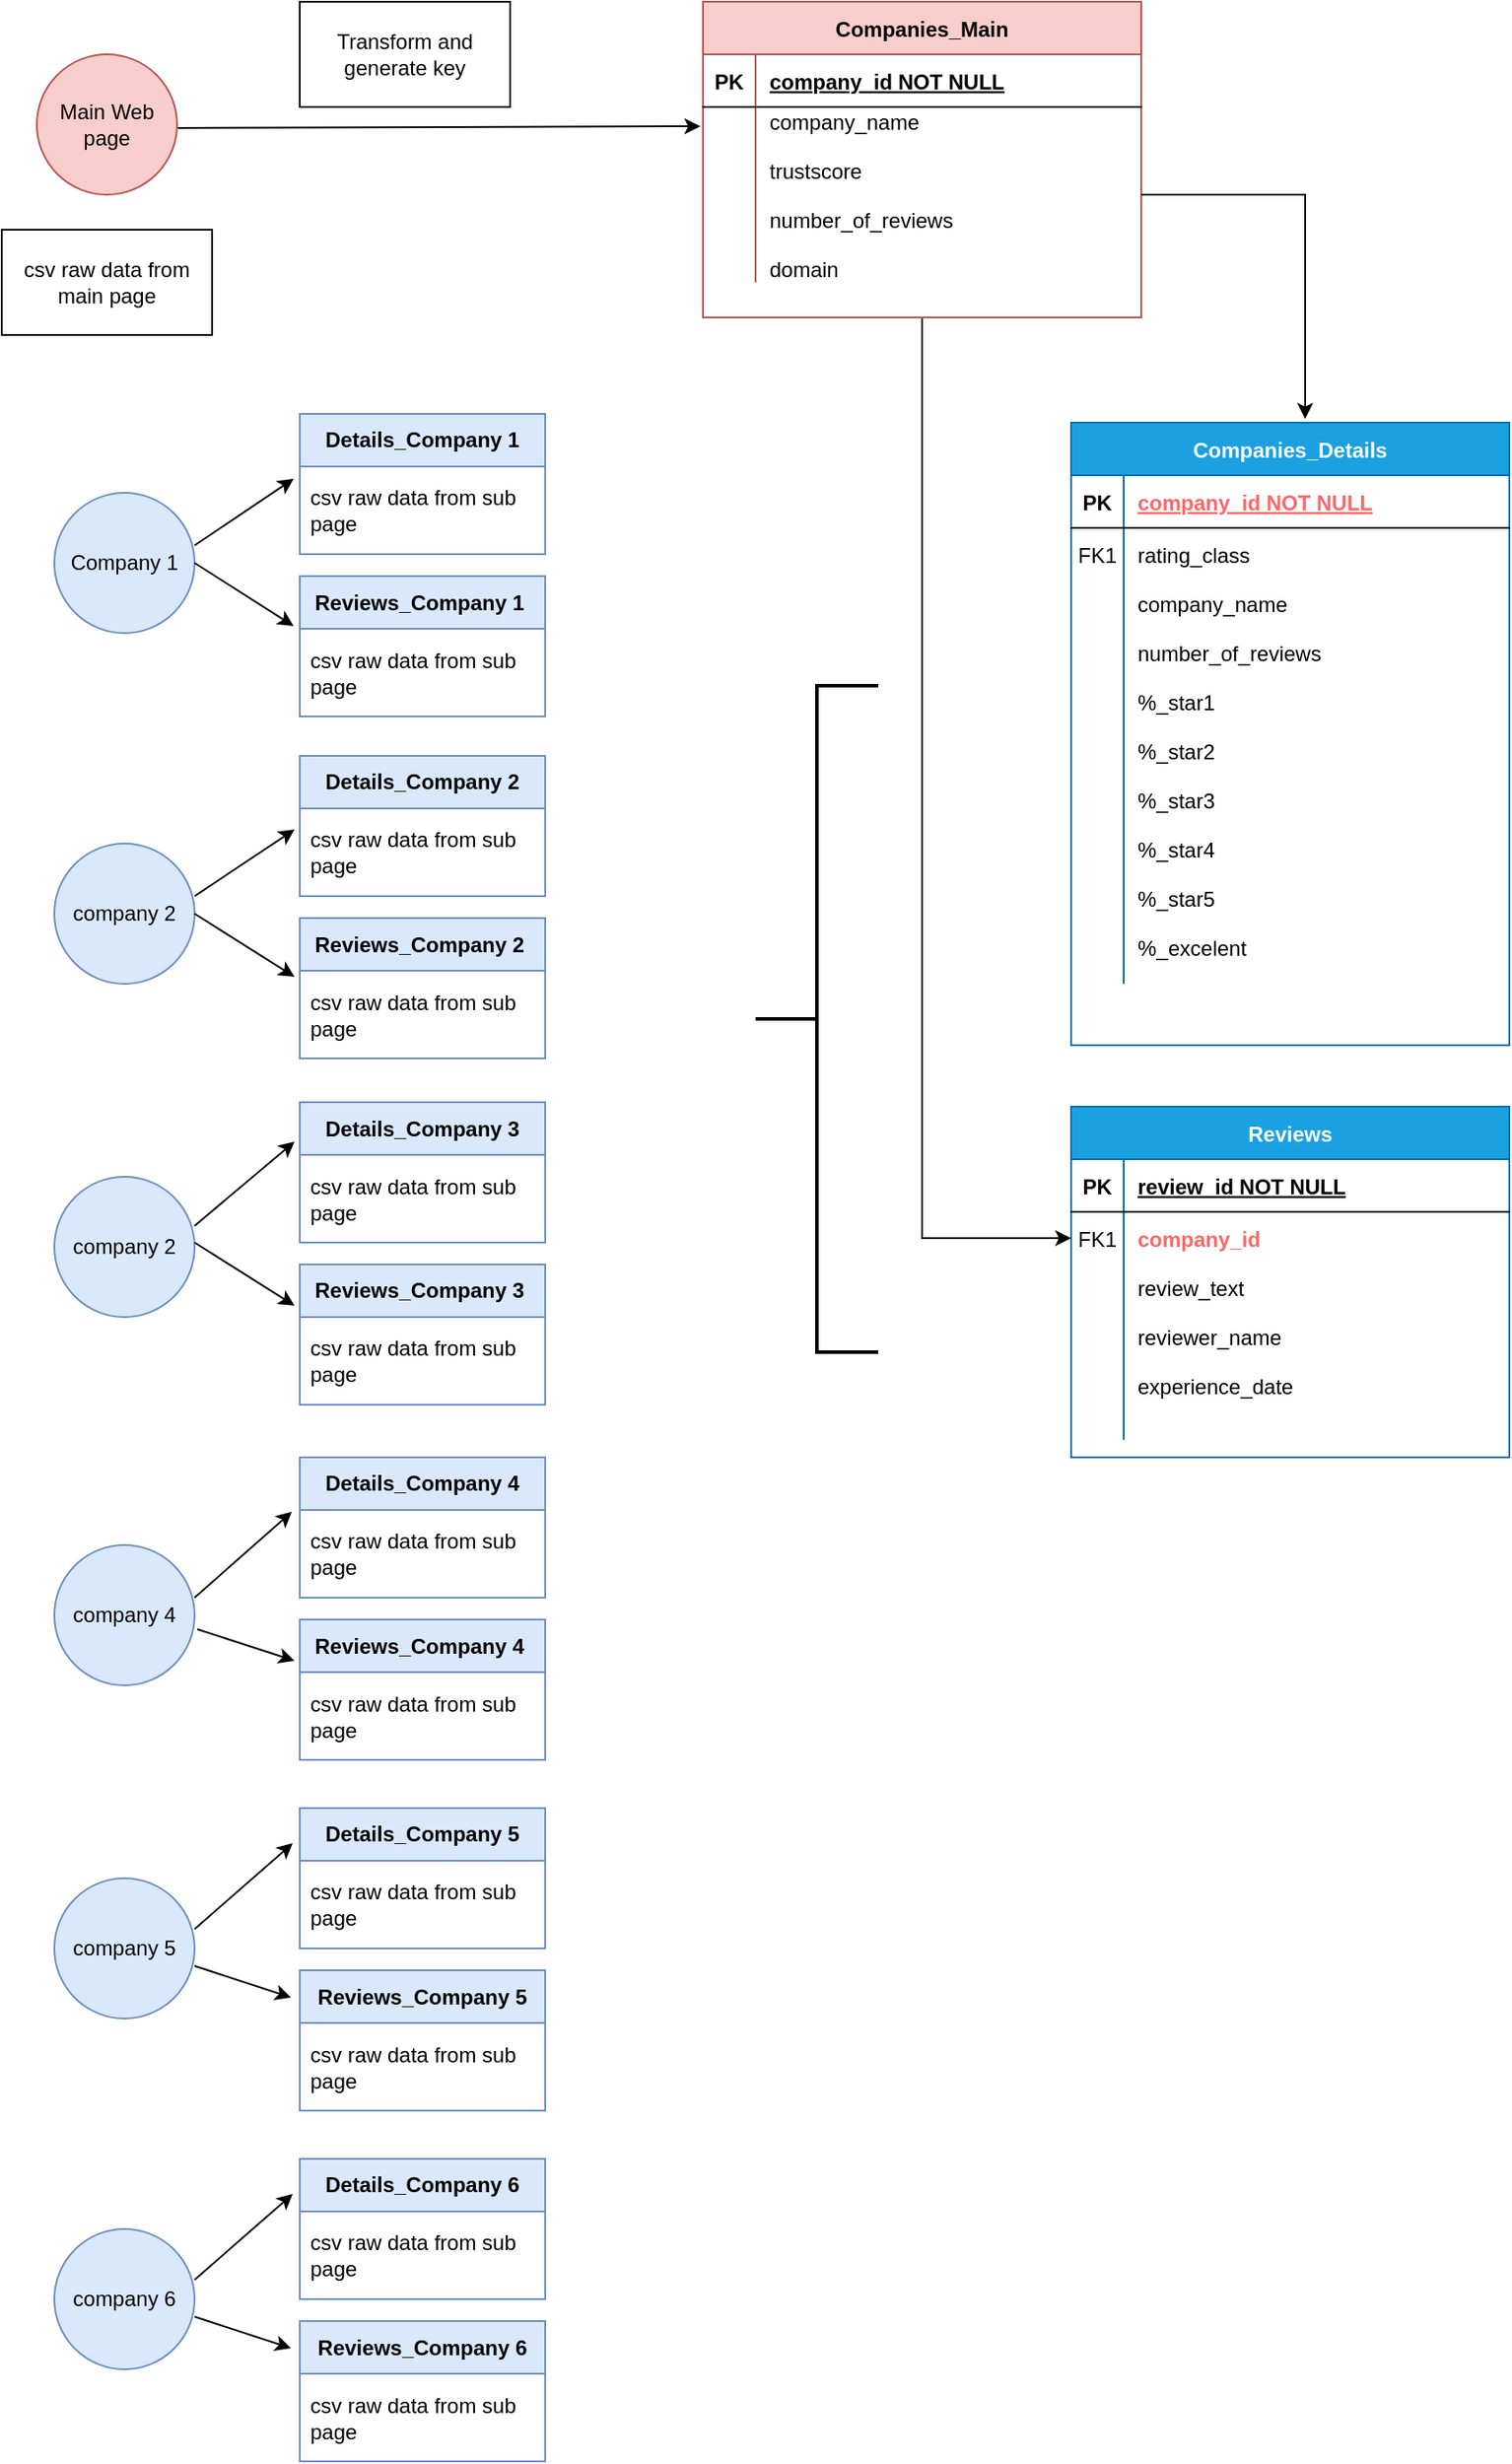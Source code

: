 <mxfile version="21.6.2" type="github">
  <diagram id="R2lEEEUBdFMjLlhIrx00" name="Page-1">
    <mxGraphModel dx="1618" dy="766" grid="1" gridSize="10" guides="0" tooltips="1" connect="0" arrows="1" fold="1" page="1" pageScale="1" pageWidth="850" pageHeight="1100" math="0" shadow="0" extFonts="Permanent Marker^https://fonts.googleapis.com/css?family=Permanent+Marker">
      <root>
        <mxCell id="0" />
        <mxCell id="1" parent="0" />
        <mxCell id="C-vyLk0tnHw3VtMMgP7b-2" value="Companies_Details" style="shape=table;startSize=30;container=1;collapsible=1;childLayout=tableLayout;fixedRows=1;rowLines=0;fontStyle=1;align=center;resizeLast=1;labelBackgroundColor=none;fillColor=#1ba1e2;fontColor=#ffffff;strokeColor=#006EAF;" parent="1" vertex="1">
          <mxGeometry x="360" y="330" width="250" height="355" as="geometry" />
        </mxCell>
        <mxCell id="C-vyLk0tnHw3VtMMgP7b-3" value="" style="shape=partialRectangle;collapsible=0;dropTarget=0;pointerEvents=0;fillColor=none;points=[[0,0.5],[1,0.5]];portConstraint=eastwest;top=0;left=0;right=0;bottom=1;labelBackgroundColor=none;" parent="C-vyLk0tnHw3VtMMgP7b-2" vertex="1">
          <mxGeometry y="30" width="250" height="30" as="geometry" />
        </mxCell>
        <mxCell id="C-vyLk0tnHw3VtMMgP7b-4" value="PK" style="shape=partialRectangle;overflow=hidden;connectable=0;fillColor=none;top=0;left=0;bottom=0;right=0;fontStyle=1;labelBackgroundColor=none;" parent="C-vyLk0tnHw3VtMMgP7b-3" vertex="1">
          <mxGeometry width="30" height="30" as="geometry">
            <mxRectangle width="30" height="30" as="alternateBounds" />
          </mxGeometry>
        </mxCell>
        <mxCell id="C-vyLk0tnHw3VtMMgP7b-5" value="company_id NOT NULL " style="shape=partialRectangle;overflow=hidden;connectable=0;fillColor=none;top=0;left=0;bottom=0;right=0;align=left;spacingLeft=6;fontStyle=5;labelBackgroundColor=none;fontColor=#FF6666;" parent="C-vyLk0tnHw3VtMMgP7b-3" vertex="1">
          <mxGeometry x="30" width="220" height="30" as="geometry">
            <mxRectangle width="220" height="30" as="alternateBounds" />
          </mxGeometry>
        </mxCell>
        <mxCell id="C-vyLk0tnHw3VtMMgP7b-6" value="" style="shape=partialRectangle;collapsible=0;dropTarget=0;pointerEvents=0;fillColor=none;points=[[0,0.5],[1,0.5]];portConstraint=eastwest;top=0;left=0;right=0;bottom=0;labelBackgroundColor=none;" parent="C-vyLk0tnHw3VtMMgP7b-2" vertex="1">
          <mxGeometry y="60" width="250" height="30" as="geometry" />
        </mxCell>
        <mxCell id="C-vyLk0tnHw3VtMMgP7b-7" value="FK1" style="shape=partialRectangle;overflow=hidden;connectable=0;fillColor=none;top=0;left=0;bottom=0;right=0;labelBackgroundColor=none;" parent="C-vyLk0tnHw3VtMMgP7b-6" vertex="1">
          <mxGeometry width="30" height="30" as="geometry">
            <mxRectangle width="30" height="30" as="alternateBounds" />
          </mxGeometry>
        </mxCell>
        <mxCell id="C-vyLk0tnHw3VtMMgP7b-8" value="rating_class" style="shape=partialRectangle;overflow=hidden;connectable=0;fillColor=none;top=0;left=0;bottom=0;right=0;align=left;spacingLeft=6;labelBackgroundColor=none;" parent="C-vyLk0tnHw3VtMMgP7b-6" vertex="1">
          <mxGeometry x="30" width="220" height="30" as="geometry">
            <mxRectangle width="220" height="30" as="alternateBounds" />
          </mxGeometry>
        </mxCell>
        <mxCell id="C-vyLk0tnHw3VtMMgP7b-9" value="" style="shape=partialRectangle;collapsible=0;dropTarget=0;pointerEvents=0;fillColor=none;points=[[0,0.5],[1,0.5]];portConstraint=eastwest;top=0;left=0;right=0;bottom=0;verticalAlign=top;labelBackgroundColor=none;" parent="C-vyLk0tnHw3VtMMgP7b-2" vertex="1">
          <mxGeometry y="90" width="250" height="230" as="geometry" />
        </mxCell>
        <mxCell id="C-vyLk0tnHw3VtMMgP7b-10" value="" style="shape=partialRectangle;overflow=hidden;connectable=0;fillColor=none;top=0;left=0;bottom=0;right=0;labelBackgroundColor=none;" parent="C-vyLk0tnHw3VtMMgP7b-9" vertex="1">
          <mxGeometry width="30" height="230" as="geometry">
            <mxRectangle width="30" height="230" as="alternateBounds" />
          </mxGeometry>
        </mxCell>
        <mxCell id="C-vyLk0tnHw3VtMMgP7b-11" value="company_name&#xa;&#xa;number_of_reviews&#xa;&#xa;%_star1&#xa;&#xa;%_star2&#xa;&#xa;%_star3&#xa;&#xa;%_star4&#xa;&#xa;%_star5&#xa;&#xa;%_excelent" style="shape=partialRectangle;overflow=hidden;connectable=0;fillColor=none;top=0;left=0;bottom=0;right=0;align=left;spacingLeft=6;verticalAlign=top;labelBackgroundColor=none;" parent="C-vyLk0tnHw3VtMMgP7b-9" vertex="1">
          <mxGeometry x="30" width="220" height="230" as="geometry">
            <mxRectangle width="220" height="230" as="alternateBounds" />
          </mxGeometry>
        </mxCell>
        <mxCell id="C-vyLk0tnHw3VtMMgP7b-13" value="Reviews" style="shape=table;startSize=30;container=1;collapsible=1;childLayout=tableLayout;fixedRows=1;rowLines=0;fontStyle=1;align=center;resizeLast=1;labelBackgroundColor=none;fillColor=#1ba1e2;fontColor=#ffffff;strokeColor=#006EAF;" parent="1" vertex="1">
          <mxGeometry x="360" y="720" width="250" height="200" as="geometry" />
        </mxCell>
        <mxCell id="C-vyLk0tnHw3VtMMgP7b-14" value="" style="shape=partialRectangle;collapsible=0;dropTarget=0;pointerEvents=0;fillColor=none;points=[[0,0.5],[1,0.5]];portConstraint=eastwest;top=0;left=0;right=0;bottom=1;labelBackgroundColor=none;" parent="C-vyLk0tnHw3VtMMgP7b-13" vertex="1">
          <mxGeometry y="30" width="250" height="30" as="geometry" />
        </mxCell>
        <mxCell id="C-vyLk0tnHw3VtMMgP7b-15" value="PK" style="shape=partialRectangle;overflow=hidden;connectable=0;fillColor=none;top=0;left=0;bottom=0;right=0;fontStyle=1;labelBackgroundColor=none;" parent="C-vyLk0tnHw3VtMMgP7b-14" vertex="1">
          <mxGeometry width="30" height="30" as="geometry">
            <mxRectangle width="30" height="30" as="alternateBounds" />
          </mxGeometry>
        </mxCell>
        <mxCell id="C-vyLk0tnHw3VtMMgP7b-16" value="review_id NOT NULL " style="shape=partialRectangle;overflow=hidden;connectable=0;fillColor=none;top=0;left=0;bottom=0;right=0;align=left;spacingLeft=6;fontStyle=5;labelBackgroundColor=none;" parent="C-vyLk0tnHw3VtMMgP7b-14" vertex="1">
          <mxGeometry x="30" width="220" height="30" as="geometry">
            <mxRectangle width="220" height="30" as="alternateBounds" />
          </mxGeometry>
        </mxCell>
        <mxCell id="C-vyLk0tnHw3VtMMgP7b-17" value="" style="shape=partialRectangle;collapsible=0;dropTarget=0;pointerEvents=0;fillColor=none;points=[[0,0.5],[1,0.5]];portConstraint=eastwest;top=0;left=0;right=0;bottom=0;labelBackgroundColor=none;" parent="C-vyLk0tnHw3VtMMgP7b-13" vertex="1">
          <mxGeometry y="60" width="250" height="30" as="geometry" />
        </mxCell>
        <mxCell id="C-vyLk0tnHw3VtMMgP7b-18" value="FK1" style="shape=partialRectangle;overflow=hidden;connectable=0;fillColor=none;top=0;left=0;bottom=0;right=0;labelBackgroundColor=none;" parent="C-vyLk0tnHw3VtMMgP7b-17" vertex="1">
          <mxGeometry width="30" height="30" as="geometry">
            <mxRectangle width="30" height="30" as="alternateBounds" />
          </mxGeometry>
        </mxCell>
        <mxCell id="C-vyLk0tnHw3VtMMgP7b-19" value="company_id" style="shape=partialRectangle;overflow=hidden;connectable=0;fillColor=none;top=0;left=0;bottom=0;right=0;align=left;spacingLeft=6;fontStyle=1;labelBackgroundColor=none;fontColor=#FF6666;" parent="C-vyLk0tnHw3VtMMgP7b-17" vertex="1">
          <mxGeometry x="30" width="220" height="30" as="geometry">
            <mxRectangle width="220" height="30" as="alternateBounds" />
          </mxGeometry>
        </mxCell>
        <mxCell id="C-vyLk0tnHw3VtMMgP7b-20" value="" style="shape=partialRectangle;collapsible=0;dropTarget=0;pointerEvents=0;fillColor=none;points=[[0,0.5],[1,0.5]];portConstraint=eastwest;top=0;left=0;right=0;bottom=0;labelBackgroundColor=none;" parent="C-vyLk0tnHw3VtMMgP7b-13" vertex="1">
          <mxGeometry y="90" width="250" height="100" as="geometry" />
        </mxCell>
        <mxCell id="C-vyLk0tnHw3VtMMgP7b-21" value="" style="shape=partialRectangle;overflow=hidden;connectable=0;fillColor=none;top=0;left=0;bottom=0;right=0;labelBackgroundColor=none;" parent="C-vyLk0tnHw3VtMMgP7b-20" vertex="1">
          <mxGeometry width="30" height="100" as="geometry">
            <mxRectangle width="30" height="100" as="alternateBounds" />
          </mxGeometry>
        </mxCell>
        <mxCell id="C-vyLk0tnHw3VtMMgP7b-22" value="review_text&#xa;&#xa;reviewer_name&#xa;&#xa;experience_date" style="shape=partialRectangle;overflow=hidden;connectable=0;fillColor=none;top=0;left=0;bottom=0;right=0;align=left;spacingLeft=6;verticalAlign=top;labelBackgroundColor=none;" parent="C-vyLk0tnHw3VtMMgP7b-20" vertex="1">
          <mxGeometry x="30" width="220" height="100" as="geometry">
            <mxRectangle width="220" height="100" as="alternateBounds" />
          </mxGeometry>
        </mxCell>
        <mxCell id="SAXYhjvdJVbnnaso4vc4-98" style="edgeStyle=orthogonalEdgeStyle;rounded=0;orthogonalLoop=1;jettySize=auto;html=1;" edge="1" parent="1" source="C-vyLk0tnHw3VtMMgP7b-23" target="C-vyLk0tnHw3VtMMgP7b-17">
          <mxGeometry relative="1" as="geometry" />
        </mxCell>
        <mxCell id="C-vyLk0tnHw3VtMMgP7b-23" value="Companies_Main" style="shape=table;startSize=30;container=1;collapsible=1;childLayout=tableLayout;fixedRows=1;rowLines=0;fontStyle=1;align=center;resizeLast=1;labelBackgroundColor=none;fillColor=#f8cecc;strokeColor=#b85450;" parent="1" vertex="1">
          <mxGeometry x="150" y="90" width="250" height="180" as="geometry" />
        </mxCell>
        <mxCell id="C-vyLk0tnHw3VtMMgP7b-24" value="" style="shape=partialRectangle;collapsible=0;dropTarget=0;pointerEvents=0;fillColor=none;points=[[0,0.5],[1,0.5]];portConstraint=eastwest;top=0;left=0;right=0;bottom=1;labelBackgroundColor=none;" parent="C-vyLk0tnHw3VtMMgP7b-23" vertex="1">
          <mxGeometry y="30" width="250" height="30" as="geometry" />
        </mxCell>
        <mxCell id="C-vyLk0tnHw3VtMMgP7b-25" value="PK" style="shape=partialRectangle;overflow=hidden;connectable=0;fillColor=none;top=0;left=0;bottom=0;right=0;fontStyle=1;labelBackgroundColor=none;" parent="C-vyLk0tnHw3VtMMgP7b-24" vertex="1">
          <mxGeometry width="30" height="30" as="geometry">
            <mxRectangle width="30" height="30" as="alternateBounds" />
          </mxGeometry>
        </mxCell>
        <mxCell id="C-vyLk0tnHw3VtMMgP7b-26" value="company_id NOT NULL " style="shape=partialRectangle;overflow=hidden;connectable=0;fillColor=none;top=0;left=0;bottom=0;right=0;align=left;spacingLeft=6;fontStyle=5;labelBackgroundColor=none;" parent="C-vyLk0tnHw3VtMMgP7b-24" vertex="1">
          <mxGeometry x="30" width="220" height="30" as="geometry">
            <mxRectangle width="220" height="30" as="alternateBounds" />
          </mxGeometry>
        </mxCell>
        <mxCell id="C-vyLk0tnHw3VtMMgP7b-27" value="" style="shape=partialRectangle;collapsible=0;dropTarget=0;pointerEvents=0;fillColor=none;points=[[0,0.5],[1,0.5]];portConstraint=eastwest;top=0;left=0;right=0;bottom=0;labelBackgroundColor=none;" parent="C-vyLk0tnHw3VtMMgP7b-23" vertex="1">
          <mxGeometry y="60" width="250" height="100" as="geometry" />
        </mxCell>
        <mxCell id="C-vyLk0tnHw3VtMMgP7b-28" value="" style="shape=partialRectangle;overflow=hidden;connectable=0;fillColor=none;top=0;left=0;bottom=0;right=0;labelBackgroundColor=none;" parent="C-vyLk0tnHw3VtMMgP7b-27" vertex="1">
          <mxGeometry width="30" height="100" as="geometry">
            <mxRectangle width="30" height="100" as="alternateBounds" />
          </mxGeometry>
        </mxCell>
        <mxCell id="C-vyLk0tnHw3VtMMgP7b-29" value="company_name&#xa;&#xa;trustscore&#xa;&#xa;number_of_reviews&#xa;&#xa;domain" style="shape=partialRectangle;overflow=hidden;connectable=0;fillColor=none;top=0;left=0;bottom=0;right=0;align=left;spacingLeft=6;labelBackgroundColor=none;" parent="C-vyLk0tnHw3VtMMgP7b-27" vertex="1">
          <mxGeometry x="30" width="220" height="100" as="geometry">
            <mxRectangle width="220" height="100" as="alternateBounds" />
          </mxGeometry>
        </mxCell>
        <mxCell id="SAXYhjvdJVbnnaso4vc4-2" value="Main Web page" style="ellipse;whiteSpace=wrap;html=1;aspect=fixed;labelBackgroundColor=none;fillColor=#f8cecc;strokeColor=#b85450;" vertex="1" parent="1">
          <mxGeometry x="-230" y="120" width="80" height="80" as="geometry" />
        </mxCell>
        <mxCell id="SAXYhjvdJVbnnaso4vc4-3" value="" style="endArrow=classic;html=1;rounded=0;exitX=1.006;exitY=0.525;exitDx=0;exitDy=0;exitPerimeter=0;entryX=-0.006;entryY=0.11;entryDx=0;entryDy=0;entryPerimeter=0;labelBackgroundColor=none;fontColor=default;" edge="1" parent="1" source="SAXYhjvdJVbnnaso4vc4-2" target="C-vyLk0tnHw3VtMMgP7b-27">
          <mxGeometry width="50" height="50" relative="1" as="geometry">
            <mxPoint x="-20" y="380" as="sourcePoint" />
            <mxPoint x="30" y="330" as="targetPoint" />
          </mxGeometry>
        </mxCell>
        <mxCell id="SAXYhjvdJVbnnaso4vc4-4" value="csv raw data from main page" style="rounded=0;whiteSpace=wrap;html=1;labelBackgroundColor=none;" vertex="1" parent="1">
          <mxGeometry x="-250" y="220" width="120" height="60" as="geometry" />
        </mxCell>
        <mxCell id="SAXYhjvdJVbnnaso4vc4-5" value="Transform and generate key" style="rounded=0;whiteSpace=wrap;html=1;labelBackgroundColor=none;" vertex="1" parent="1">
          <mxGeometry x="-80" y="90" width="120" height="60" as="geometry" />
        </mxCell>
        <mxCell id="SAXYhjvdJVbnnaso4vc4-6" value="Company 1" style="ellipse;whiteSpace=wrap;html=1;aspect=fixed;labelBackgroundColor=none;fillColor=#dae8fc;strokeColor=#6c8ebf;" vertex="1" parent="1">
          <mxGeometry x="-220" y="370" width="80" height="80" as="geometry" />
        </mxCell>
        <mxCell id="SAXYhjvdJVbnnaso4vc4-7" value="company 2" style="ellipse;whiteSpace=wrap;html=1;aspect=fixed;labelBackgroundColor=none;fillColor=#dae8fc;strokeColor=#6c8ebf;" vertex="1" parent="1">
          <mxGeometry x="-220" y="570" width="80" height="80" as="geometry" />
        </mxCell>
        <mxCell id="SAXYhjvdJVbnnaso4vc4-9" value="company 4" style="ellipse;whiteSpace=wrap;html=1;aspect=fixed;labelBackgroundColor=none;fillColor=#dae8fc;strokeColor=#6c8ebf;" vertex="1" parent="1">
          <mxGeometry x="-220" y="970" width="80" height="80" as="geometry" />
        </mxCell>
        <mxCell id="SAXYhjvdJVbnnaso4vc4-10" value="company 5" style="ellipse;whiteSpace=wrap;html=1;aspect=fixed;labelBackgroundColor=none;fillColor=#dae8fc;strokeColor=#6c8ebf;" vertex="1" parent="1">
          <mxGeometry x="-220" y="1160" width="80" height="80" as="geometry" />
        </mxCell>
        <mxCell id="SAXYhjvdJVbnnaso4vc4-11" value="company 6" style="ellipse;whiteSpace=wrap;html=1;aspect=fixed;labelBackgroundColor=none;fillColor=#dae8fc;strokeColor=#6c8ebf;" vertex="1" parent="1">
          <mxGeometry x="-220" y="1360" width="80" height="80" as="geometry" />
        </mxCell>
        <mxCell id="SAXYhjvdJVbnnaso4vc4-12" value="&lt;b&gt;Details_Company 1&lt;/b&gt;" style="swimlane;fontStyle=0;childLayout=stackLayout;horizontal=1;startSize=30;horizontalStack=0;resizeParent=1;resizeParentMax=0;resizeLast=0;collapsible=1;marginBottom=0;whiteSpace=wrap;html=1;labelBackgroundColor=none;fillColor=#dae8fc;strokeColor=#6c8ebf;" vertex="1" parent="1">
          <mxGeometry x="-80" y="325" width="140" height="80" as="geometry" />
        </mxCell>
        <mxCell id="SAXYhjvdJVbnnaso4vc4-15" value="csv raw data from sub page" style="text;strokeColor=none;fillColor=none;align=left;verticalAlign=middle;spacingLeft=4;spacingRight=4;overflow=hidden;points=[[0,0.5],[1,0.5]];portConstraint=eastwest;rotatable=0;whiteSpace=wrap;html=1;labelBackgroundColor=none;" vertex="1" parent="SAXYhjvdJVbnnaso4vc4-12">
          <mxGeometry y="30" width="140" height="50" as="geometry" />
        </mxCell>
        <mxCell id="SAXYhjvdJVbnnaso4vc4-16" value="&lt;b&gt;Reviews_Company 1&amp;nbsp;&lt;/b&gt;" style="swimlane;fontStyle=0;childLayout=stackLayout;horizontal=1;startSize=30;horizontalStack=0;resizeParent=1;resizeParentMax=0;resizeLast=0;collapsible=1;marginBottom=0;whiteSpace=wrap;html=1;labelBackgroundColor=none;fillColor=#dae8fc;strokeColor=#6c8ebf;" vertex="1" parent="1">
          <mxGeometry x="-80" y="417.5" width="140" height="80" as="geometry" />
        </mxCell>
        <mxCell id="SAXYhjvdJVbnnaso4vc4-29" value="csv raw data from sub page" style="text;strokeColor=none;fillColor=none;align=left;verticalAlign=middle;spacingLeft=4;spacingRight=4;overflow=hidden;points=[[0,0.5],[1,0.5]];portConstraint=eastwest;rotatable=0;whiteSpace=wrap;html=1;labelBackgroundColor=none;" vertex="1" parent="SAXYhjvdJVbnnaso4vc4-16">
          <mxGeometry y="30" width="140" height="50" as="geometry" />
        </mxCell>
        <mxCell id="SAXYhjvdJVbnnaso4vc4-30" value="&lt;b&gt;Details_Company 2&lt;/b&gt;" style="swimlane;fontStyle=0;childLayout=stackLayout;horizontal=1;startSize=30;horizontalStack=0;resizeParent=1;resizeParentMax=0;resizeLast=0;collapsible=1;marginBottom=0;whiteSpace=wrap;html=1;labelBackgroundColor=none;fillColor=#dae8fc;strokeColor=#6c8ebf;" vertex="1" parent="1">
          <mxGeometry x="-80" y="520" width="140" height="80" as="geometry" />
        </mxCell>
        <mxCell id="SAXYhjvdJVbnnaso4vc4-31" value="csv raw data from sub page" style="text;strokeColor=none;fillColor=none;align=left;verticalAlign=middle;spacingLeft=4;spacingRight=4;overflow=hidden;points=[[0,0.5],[1,0.5]];portConstraint=eastwest;rotatable=0;whiteSpace=wrap;html=1;labelBackgroundColor=none;" vertex="1" parent="SAXYhjvdJVbnnaso4vc4-30">
          <mxGeometry y="30" width="140" height="50" as="geometry" />
        </mxCell>
        <mxCell id="SAXYhjvdJVbnnaso4vc4-32" value="&lt;b&gt;Reviews_Company 2&amp;nbsp;&lt;/b&gt;" style="swimlane;fontStyle=0;childLayout=stackLayout;horizontal=1;startSize=30;horizontalStack=0;resizeParent=1;resizeParentMax=0;resizeLast=0;collapsible=1;marginBottom=0;whiteSpace=wrap;html=1;labelBackgroundColor=none;fillColor=#dae8fc;strokeColor=#6c8ebf;" vertex="1" parent="1">
          <mxGeometry x="-80" y="612.5" width="140" height="80" as="geometry" />
        </mxCell>
        <mxCell id="SAXYhjvdJVbnnaso4vc4-33" value="csv raw data from sub page" style="text;strokeColor=none;fillColor=none;align=left;verticalAlign=middle;spacingLeft=4;spacingRight=4;overflow=hidden;points=[[0,0.5],[1,0.5]];portConstraint=eastwest;rotatable=0;whiteSpace=wrap;html=1;labelBackgroundColor=none;" vertex="1" parent="SAXYhjvdJVbnnaso4vc4-32">
          <mxGeometry y="30" width="140" height="50" as="geometry" />
        </mxCell>
        <mxCell id="SAXYhjvdJVbnnaso4vc4-34" value="Details_Company 3" style="swimlane;fontStyle=1;childLayout=stackLayout;horizontal=1;startSize=30;horizontalStack=0;resizeParent=1;resizeParentMax=0;resizeLast=0;collapsible=1;marginBottom=0;whiteSpace=wrap;html=1;labelBackgroundColor=none;fillColor=#dae8fc;strokeColor=#6c8ebf;" vertex="1" parent="1">
          <mxGeometry x="-80" y="717.5" width="140" height="80" as="geometry" />
        </mxCell>
        <mxCell id="SAXYhjvdJVbnnaso4vc4-35" value="csv raw data from sub page" style="text;strokeColor=none;fillColor=none;align=left;verticalAlign=middle;spacingLeft=4;spacingRight=4;overflow=hidden;points=[[0,0.5],[1,0.5]];portConstraint=eastwest;rotatable=0;whiteSpace=wrap;html=1;labelBackgroundColor=none;" vertex="1" parent="SAXYhjvdJVbnnaso4vc4-34">
          <mxGeometry y="30" width="140" height="50" as="geometry" />
        </mxCell>
        <mxCell id="SAXYhjvdJVbnnaso4vc4-36" value="Reviews_Company 3&amp;nbsp;" style="swimlane;fontStyle=1;childLayout=stackLayout;horizontal=1;startSize=30;horizontalStack=0;resizeParent=1;resizeParentMax=0;resizeLast=0;collapsible=1;marginBottom=0;whiteSpace=wrap;html=1;labelBackgroundColor=none;fillColor=#dae8fc;strokeColor=#6c8ebf;" vertex="1" parent="1">
          <mxGeometry x="-80" y="810" width="140" height="80" as="geometry" />
        </mxCell>
        <mxCell id="SAXYhjvdJVbnnaso4vc4-37" value="csv raw data from sub page" style="text;strokeColor=none;fillColor=none;align=left;verticalAlign=middle;spacingLeft=4;spacingRight=4;overflow=hidden;points=[[0,0.5],[1,0.5]];portConstraint=eastwest;rotatable=0;whiteSpace=wrap;html=1;labelBackgroundColor=none;" vertex="1" parent="SAXYhjvdJVbnnaso4vc4-36">
          <mxGeometry y="30" width="140" height="50" as="geometry" />
        </mxCell>
        <mxCell id="SAXYhjvdJVbnnaso4vc4-38" value="Details_Company 4" style="swimlane;fontStyle=1;childLayout=stackLayout;horizontal=1;startSize=30;horizontalStack=0;resizeParent=1;resizeParentMax=0;resizeLast=0;collapsible=1;marginBottom=0;whiteSpace=wrap;html=1;labelBackgroundColor=none;fillColor=#dae8fc;strokeColor=#6c8ebf;" vertex="1" parent="1">
          <mxGeometry x="-80" y="920" width="140" height="80" as="geometry" />
        </mxCell>
        <mxCell id="SAXYhjvdJVbnnaso4vc4-39" value="csv raw data from sub page" style="text;strokeColor=none;fillColor=none;align=left;verticalAlign=middle;spacingLeft=4;spacingRight=4;overflow=hidden;points=[[0,0.5],[1,0.5]];portConstraint=eastwest;rotatable=0;whiteSpace=wrap;html=1;labelBackgroundColor=none;" vertex="1" parent="SAXYhjvdJVbnnaso4vc4-38">
          <mxGeometry y="30" width="140" height="50" as="geometry" />
        </mxCell>
        <mxCell id="SAXYhjvdJVbnnaso4vc4-40" value="Reviews_Company 4&amp;nbsp;" style="swimlane;fontStyle=1;childLayout=stackLayout;horizontal=1;startSize=30;horizontalStack=0;resizeParent=1;resizeParentMax=0;resizeLast=0;collapsible=1;marginBottom=0;whiteSpace=wrap;html=1;labelBackgroundColor=none;fillColor=#dae8fc;strokeColor=#6c8ebf;" vertex="1" parent="1">
          <mxGeometry x="-80" y="1012.5" width="140" height="80" as="geometry" />
        </mxCell>
        <mxCell id="SAXYhjvdJVbnnaso4vc4-41" value="csv raw data from sub page" style="text;strokeColor=none;fillColor=none;align=left;verticalAlign=middle;spacingLeft=4;spacingRight=4;overflow=hidden;points=[[0,0.5],[1,0.5]];portConstraint=eastwest;rotatable=0;whiteSpace=wrap;html=1;labelBackgroundColor=none;" vertex="1" parent="SAXYhjvdJVbnnaso4vc4-40">
          <mxGeometry y="30" width="140" height="50" as="geometry" />
        </mxCell>
        <mxCell id="SAXYhjvdJVbnnaso4vc4-42" value="Details_Company 5" style="swimlane;fontStyle=1;childLayout=stackLayout;horizontal=1;startSize=30;horizontalStack=0;resizeParent=1;resizeParentMax=0;resizeLast=0;collapsible=1;marginBottom=0;whiteSpace=wrap;html=1;labelBackgroundColor=none;fillColor=#dae8fc;strokeColor=#6c8ebf;" vertex="1" parent="1">
          <mxGeometry x="-80" y="1120" width="140" height="80" as="geometry" />
        </mxCell>
        <mxCell id="SAXYhjvdJVbnnaso4vc4-43" value="csv raw data from sub page" style="text;strokeColor=none;fillColor=none;align=left;verticalAlign=middle;spacingLeft=4;spacingRight=4;overflow=hidden;points=[[0,0.5],[1,0.5]];portConstraint=eastwest;rotatable=0;whiteSpace=wrap;html=1;labelBackgroundColor=none;" vertex="1" parent="SAXYhjvdJVbnnaso4vc4-42">
          <mxGeometry y="30" width="140" height="50" as="geometry" />
        </mxCell>
        <mxCell id="SAXYhjvdJVbnnaso4vc4-44" value="Reviews_Company 5" style="swimlane;fontStyle=1;childLayout=stackLayout;horizontal=1;startSize=30;horizontalStack=0;resizeParent=1;resizeParentMax=0;resizeLast=0;collapsible=1;marginBottom=0;whiteSpace=wrap;html=1;labelBackgroundColor=none;fillColor=#dae8fc;strokeColor=#6c8ebf;" vertex="1" parent="1">
          <mxGeometry x="-80" y="1212.5" width="140" height="80" as="geometry" />
        </mxCell>
        <mxCell id="SAXYhjvdJVbnnaso4vc4-45" value="csv raw data from sub page" style="text;strokeColor=none;fillColor=none;align=left;verticalAlign=middle;spacingLeft=4;spacingRight=4;overflow=hidden;points=[[0,0.5],[1,0.5]];portConstraint=eastwest;rotatable=0;whiteSpace=wrap;html=1;labelBackgroundColor=none;" vertex="1" parent="SAXYhjvdJVbnnaso4vc4-44">
          <mxGeometry y="30" width="140" height="50" as="geometry" />
        </mxCell>
        <mxCell id="SAXYhjvdJVbnnaso4vc4-46" value="Details_Company 6" style="swimlane;fontStyle=1;childLayout=stackLayout;horizontal=1;startSize=30;horizontalStack=0;resizeParent=1;resizeParentMax=0;resizeLast=0;collapsible=1;marginBottom=0;whiteSpace=wrap;html=1;labelBackgroundColor=none;fillColor=#dae8fc;strokeColor=#6c8ebf;" vertex="1" parent="1">
          <mxGeometry x="-80" y="1320" width="140" height="80" as="geometry" />
        </mxCell>
        <mxCell id="SAXYhjvdJVbnnaso4vc4-47" value="csv raw data from sub page" style="text;strokeColor=none;fillColor=none;align=left;verticalAlign=middle;spacingLeft=4;spacingRight=4;overflow=hidden;points=[[0,0.5],[1,0.5]];portConstraint=eastwest;rotatable=0;whiteSpace=wrap;html=1;labelBackgroundColor=none;" vertex="1" parent="SAXYhjvdJVbnnaso4vc4-46">
          <mxGeometry y="30" width="140" height="50" as="geometry" />
        </mxCell>
        <mxCell id="SAXYhjvdJVbnnaso4vc4-48" value="Reviews_Company 6" style="swimlane;fontStyle=1;childLayout=stackLayout;horizontal=1;startSize=30;horizontalStack=0;resizeParent=1;resizeParentMax=0;resizeLast=0;collapsible=1;marginBottom=0;whiteSpace=wrap;html=1;labelBackgroundColor=none;fillColor=#dae8fc;strokeColor=#6c8ebf;" vertex="1" parent="1">
          <mxGeometry x="-80" y="1412.5" width="140" height="80" as="geometry" />
        </mxCell>
        <mxCell id="SAXYhjvdJVbnnaso4vc4-49" value="csv raw data from sub page" style="text;strokeColor=none;fillColor=none;align=left;verticalAlign=middle;spacingLeft=4;spacingRight=4;overflow=hidden;points=[[0,0.5],[1,0.5]];portConstraint=eastwest;rotatable=0;whiteSpace=wrap;html=1;labelBackgroundColor=none;" vertex="1" parent="SAXYhjvdJVbnnaso4vc4-48">
          <mxGeometry y="30" width="140" height="50" as="geometry" />
        </mxCell>
        <mxCell id="SAXYhjvdJVbnnaso4vc4-51" value="" style="endArrow=classic;html=1;rounded=0;entryX=-0.025;entryY=-0.03;entryDx=0;entryDy=0;entryPerimeter=0;labelBackgroundColor=none;fontColor=default;" edge="1" parent="1" target="SAXYhjvdJVbnnaso4vc4-29">
          <mxGeometry width="50" height="50" relative="1" as="geometry">
            <mxPoint x="-140" y="410" as="sourcePoint" />
            <mxPoint x="-90" y="360" as="targetPoint" />
          </mxGeometry>
        </mxCell>
        <mxCell id="SAXYhjvdJVbnnaso4vc4-52" value="" style="endArrow=classic;html=1;rounded=0;entryX=-0.025;entryY=0.14;entryDx=0;entryDy=0;entryPerimeter=0;labelBackgroundColor=none;fontColor=default;" edge="1" parent="1" target="SAXYhjvdJVbnnaso4vc4-15">
          <mxGeometry width="50" height="50" relative="1" as="geometry">
            <mxPoint x="-140" y="400" as="sourcePoint" />
            <mxPoint x="-90" y="350" as="targetPoint" />
          </mxGeometry>
        </mxCell>
        <mxCell id="SAXYhjvdJVbnnaso4vc4-60" value="company 2" style="ellipse;whiteSpace=wrap;html=1;aspect=fixed;labelBackgroundColor=none;fillColor=#dae8fc;strokeColor=#6c8ebf;" vertex="1" parent="1">
          <mxGeometry x="-220" y="760" width="80" height="80" as="geometry" />
        </mxCell>
        <mxCell id="SAXYhjvdJVbnnaso4vc4-70" value="" style="endArrow=classic;html=1;rounded=0;entryX=-0.025;entryY=-0.03;entryDx=0;entryDy=0;entryPerimeter=0;labelBackgroundColor=none;fontColor=default;" edge="1" parent="1">
          <mxGeometry width="50" height="50" relative="1" as="geometry">
            <mxPoint x="-140" y="610" as="sourcePoint" />
            <mxPoint x="-83" y="646" as="targetPoint" />
          </mxGeometry>
        </mxCell>
        <mxCell id="SAXYhjvdJVbnnaso4vc4-71" value="" style="endArrow=classic;html=1;rounded=0;entryX=-0.025;entryY=0.14;entryDx=0;entryDy=0;entryPerimeter=0;labelBackgroundColor=none;fontColor=default;" edge="1" parent="1">
          <mxGeometry width="50" height="50" relative="1" as="geometry">
            <mxPoint x="-140" y="600" as="sourcePoint" />
            <mxPoint x="-83" y="562" as="targetPoint" />
          </mxGeometry>
        </mxCell>
        <mxCell id="SAXYhjvdJVbnnaso4vc4-72" value="" style="endArrow=classic;html=1;rounded=0;labelBackgroundColor=none;fontColor=default;" edge="1" parent="1">
          <mxGeometry width="50" height="50" relative="1" as="geometry">
            <mxPoint x="-140" y="788" as="sourcePoint" />
            <mxPoint x="-83" y="740" as="targetPoint" />
          </mxGeometry>
        </mxCell>
        <mxCell id="SAXYhjvdJVbnnaso4vc4-73" value="" style="endArrow=classic;html=1;rounded=0;entryX=-0.025;entryY=-0.03;entryDx=0;entryDy=0;entryPerimeter=0;labelBackgroundColor=none;fontColor=default;" edge="1" parent="1">
          <mxGeometry width="50" height="50" relative="1" as="geometry">
            <mxPoint x="-140" y="797.5" as="sourcePoint" />
            <mxPoint x="-83" y="833.5" as="targetPoint" />
          </mxGeometry>
        </mxCell>
        <mxCell id="SAXYhjvdJVbnnaso4vc4-74" value="" style="endArrow=classic;html=1;rounded=0;labelBackgroundColor=none;fontColor=default;entryX=-0.032;entryY=0.02;entryDx=0;entryDy=0;entryPerimeter=0;" edge="1" parent="1" target="SAXYhjvdJVbnnaso4vc4-39">
          <mxGeometry width="50" height="50" relative="1" as="geometry">
            <mxPoint x="-140" y="1000" as="sourcePoint" />
            <mxPoint x="-93" y="960" as="targetPoint" />
          </mxGeometry>
        </mxCell>
        <mxCell id="SAXYhjvdJVbnnaso4vc4-75" value="" style="endArrow=classic;html=1;rounded=0;entryX=-0.025;entryY=-0.03;entryDx=0;entryDy=0;entryPerimeter=0;labelBackgroundColor=none;fontColor=default;exitX=1.019;exitY=0.6;exitDx=0;exitDy=0;exitPerimeter=0;" edge="1" parent="1" source="SAXYhjvdJVbnnaso4vc4-9">
          <mxGeometry width="50" height="50" relative="1" as="geometry">
            <mxPoint x="-140" y="1000" as="sourcePoint" />
            <mxPoint x="-83" y="1036" as="targetPoint" />
          </mxGeometry>
        </mxCell>
        <mxCell id="SAXYhjvdJVbnnaso4vc4-76" value="" style="endArrow=classic;html=1;rounded=0;labelBackgroundColor=none;fontColor=default;entryX=-0.032;entryY=0.02;entryDx=0;entryDy=0;entryPerimeter=0;" edge="1" parent="1">
          <mxGeometry width="50" height="50" relative="1" as="geometry">
            <mxPoint x="-140" y="1189" as="sourcePoint" />
            <mxPoint x="-84" y="1140" as="targetPoint" />
          </mxGeometry>
        </mxCell>
        <mxCell id="SAXYhjvdJVbnnaso4vc4-77" value="" style="endArrow=classic;html=1;rounded=0;labelBackgroundColor=none;fontColor=default;entryX=-0.032;entryY=0.02;entryDx=0;entryDy=0;entryPerimeter=0;" edge="1" parent="1">
          <mxGeometry width="50" height="50" relative="1" as="geometry">
            <mxPoint x="-140" y="1389" as="sourcePoint" />
            <mxPoint x="-84" y="1340" as="targetPoint" />
          </mxGeometry>
        </mxCell>
        <mxCell id="SAXYhjvdJVbnnaso4vc4-78" value="" style="endArrow=classic;html=1;rounded=0;entryX=-0.025;entryY=-0.03;entryDx=0;entryDy=0;entryPerimeter=0;labelBackgroundColor=none;fontColor=default;exitX=1.019;exitY=0.6;exitDx=0;exitDy=0;exitPerimeter=0;" edge="1" parent="1">
          <mxGeometry width="50" height="50" relative="1" as="geometry">
            <mxPoint x="-140" y="1210" as="sourcePoint" />
            <mxPoint x="-85" y="1228" as="targetPoint" />
          </mxGeometry>
        </mxCell>
        <mxCell id="SAXYhjvdJVbnnaso4vc4-80" value="" style="endArrow=classic;html=1;rounded=0;entryX=-0.025;entryY=-0.03;entryDx=0;entryDy=0;entryPerimeter=0;labelBackgroundColor=none;fontColor=default;exitX=1.019;exitY=0.6;exitDx=0;exitDy=0;exitPerimeter=0;" edge="1" parent="1">
          <mxGeometry width="50" height="50" relative="1" as="geometry">
            <mxPoint x="-140" y="1410" as="sourcePoint" />
            <mxPoint x="-85" y="1428" as="targetPoint" />
          </mxGeometry>
        </mxCell>
        <mxCell id="SAXYhjvdJVbnnaso4vc4-95" value="" style="strokeWidth=2;html=1;shape=mxgraph.flowchart.annotation_2;align=left;labelPosition=right;pointerEvents=1;" vertex="1" parent="1">
          <mxGeometry x="180" y="480" width="70" height="380" as="geometry" />
        </mxCell>
        <mxCell id="SAXYhjvdJVbnnaso4vc4-97" style="edgeStyle=orthogonalEdgeStyle;rounded=0;orthogonalLoop=1;jettySize=auto;html=1;entryX=0.534;entryY=-0.006;entryDx=0;entryDy=0;entryPerimeter=0;" edge="1" parent="1" source="C-vyLk0tnHw3VtMMgP7b-27" target="C-vyLk0tnHw3VtMMgP7b-2">
          <mxGeometry relative="1" as="geometry" />
        </mxCell>
      </root>
    </mxGraphModel>
  </diagram>
</mxfile>
